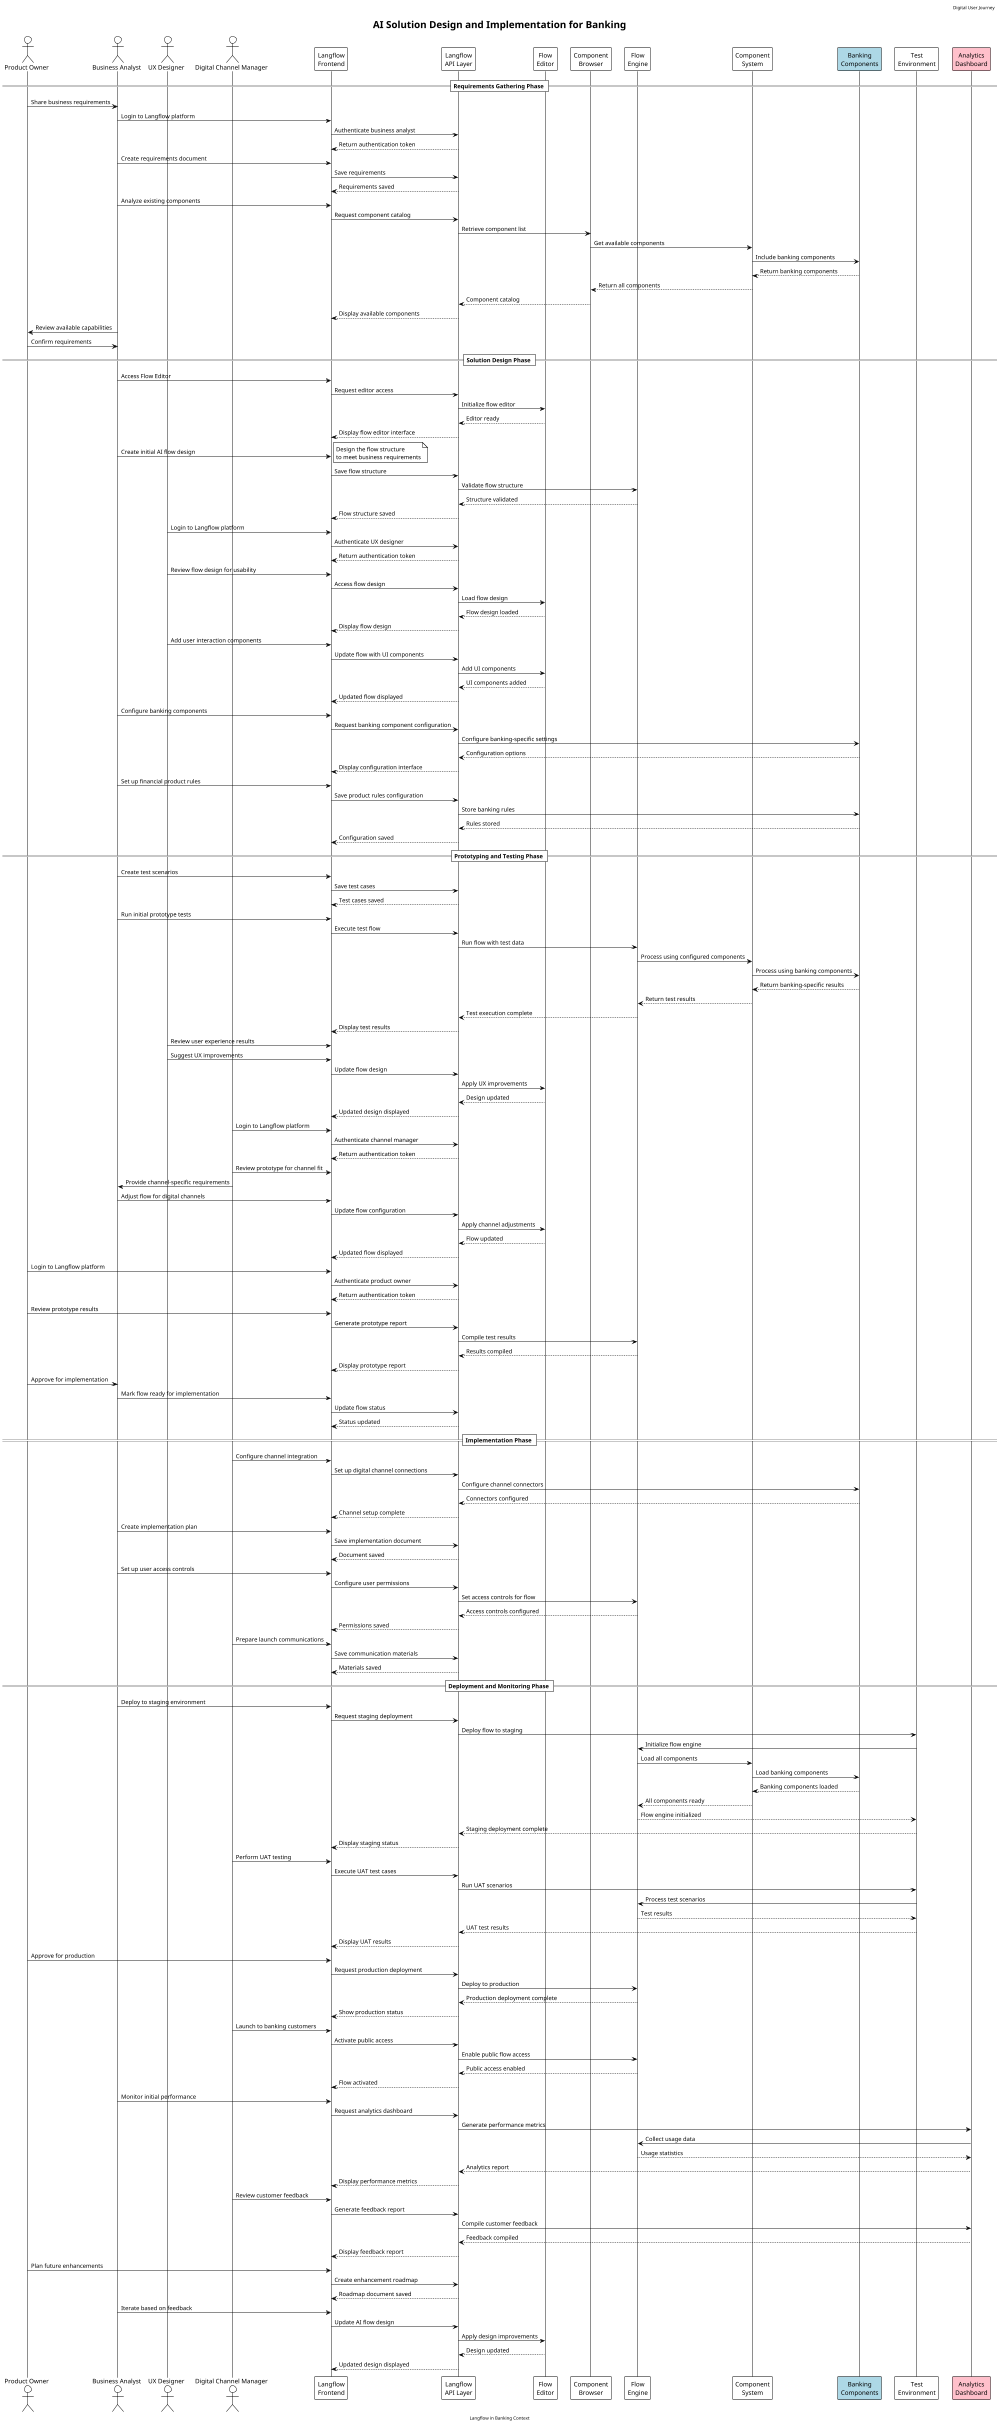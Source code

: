 @startuml AI Solution Design and Implementation
!theme plain
scale max 1000 width

'Define participants
actor "Product Owner" as PO
actor "Business Analyst" as BA
actor "UX Designer" as UX
actor "Digital Channel Manager" as DCM
participant "Langflow\nFrontend" as UI
participant "Langflow\nAPI Layer" as API
participant "Flow\nEditor" as Editor
participant "Component\nBrowser" as CompBrowser
participant "Flow\nEngine" as FlowEngine
participant "Component\nSystem" as CompSys
participant "Banking\nComponents" as BankComp #lightblue
participant "Test\nEnvironment" as Test
participant "Analytics\nDashboard" as Analytics #pink

'Title and headers
title AI Solution Design and Implementation for Banking
header Digital User Journey
footer Langflow in Banking Context

'Sequence definition
== Requirements Gathering Phase ==

PO -> BA: Share business requirements
BA -> UI: Login to Langflow platform
UI -> API: Authenticate business analyst
API --> UI: Return authentication token

BA -> UI: Create requirements document
UI -> API: Save requirements
API --> UI: Requirements saved

BA -> UI: Analyze existing components
UI -> API: Request component catalog
API -> CompBrowser: Retrieve component list
CompBrowser -> CompSys: Get available components
CompSys -> BankComp: Include banking components
BankComp --> CompSys: Return banking components
CompSys --> CompBrowser: Return all components
CompBrowser --> API: Component catalog
API --> UI: Display available components

BA -> PO: Review available capabilities
PO -> BA: Confirm requirements

== Solution Design Phase ==

BA -> UI: Access Flow Editor
UI -> API: Request editor access
API -> Editor: Initialize flow editor
Editor --> API: Editor ready
API --> UI: Display flow editor interface

BA -> UI: Create initial AI flow design
note right: Design the flow structure\nto meet business requirements
UI -> API: Save flow structure
API -> FlowEngine: Validate flow structure
FlowEngine --> API: Structure validated
API --> UI: Flow structure saved

UX -> UI: Login to Langflow platform
UI -> API: Authenticate UX designer
API --> UI: Return authentication token

UX -> UI: Review flow design for usability
UI -> API: Access flow design
API -> Editor: Load flow design
Editor --> API: Flow design loaded
API --> UI: Display flow design

UX -> UI: Add user interaction components
UI -> API: Update flow with UI components
API -> Editor: Add UI components
Editor --> API: UI components added
API --> UI: Updated flow displayed

BA -> UI: Configure banking components
UI -> API: Request banking component configuration
API -> BankComp: Configure banking-specific settings
BankComp --> API: Configuration options
API --> UI: Display configuration interface

BA -> UI: Set up financial product rules
UI -> API: Save product rules configuration
API -> BankComp: Store banking rules
BankComp --> API: Rules stored
API --> UI: Configuration saved

== Prototyping and Testing Phase ==

BA -> UI: Create test scenarios
UI -> API: Save test cases
API --> UI: Test cases saved

BA -> UI: Run initial prototype tests
UI -> API: Execute test flow
API -> FlowEngine: Run flow with test data
FlowEngine -> CompSys: Process using configured components
CompSys -> BankComp: Process using banking components
BankComp --> CompSys: Return banking-specific results
CompSys --> FlowEngine: Return test results
FlowEngine --> API: Test execution complete
API --> UI: Display test results

UX -> UI: Review user experience results
UX -> UI: Suggest UX improvements
UI -> API: Update flow design
API -> Editor: Apply UX improvements
Editor --> API: Design updated
API --> UI: Updated design displayed

DCM -> UI: Login to Langflow platform
UI -> API: Authenticate channel manager
API --> UI: Return authentication token

DCM -> UI: Review prototype for channel fit
DCM -> BA: Provide channel-specific requirements
BA -> UI: Adjust flow for digital channels
UI -> API: Update flow configuration
API -> Editor: Apply channel adjustments
Editor --> API: Flow updated
API --> UI: Updated flow displayed

PO -> UI: Login to Langflow platform
UI -> API: Authenticate product owner
API --> UI: Return authentication token

PO -> UI: Review prototype results
UI -> API: Generate prototype report
API -> FlowEngine: Compile test results
FlowEngine --> API: Results compiled
API --> UI: Display prototype report

PO -> BA: Approve for implementation
BA -> UI: Mark flow ready for implementation
UI -> API: Update flow status
API --> UI: Status updated

== Implementation Phase ==

DCM -> UI: Configure channel integration
UI -> API: Set up digital channel connections
API -> BankComp: Configure channel connectors
BankComp --> API: Connectors configured
API --> UI: Channel setup complete

BA -> UI: Create implementation plan
UI -> API: Save implementation document
API --> UI: Document saved

BA -> UI: Set up user access controls
UI -> API: Configure user permissions
API -> FlowEngine: Set access controls for flow
FlowEngine --> API: Access controls configured
API --> UI: Permissions saved

DCM -> UI: Prepare launch communications
UI -> API: Save communication materials
API --> UI: Materials saved

== Deployment and Monitoring Phase ==

BA -> UI: Deploy to staging environment
UI -> API: Request staging deployment
API -> Test: Deploy flow to staging
Test -> FlowEngine: Initialize flow engine
FlowEngine -> CompSys: Load all components
CompSys -> BankComp: Load banking components
BankComp --> CompSys: Banking components loaded
CompSys --> FlowEngine: All components ready
FlowEngine --> Test: Flow engine initialized
Test --> API: Staging deployment complete
API --> UI: Display staging status

DCM -> UI: Perform UAT testing
UI -> API: Execute UAT test cases
API -> Test: Run UAT scenarios
Test -> FlowEngine: Process test scenarios
FlowEngine --> Test: Test results
Test --> API: UAT test results
API --> UI: Display UAT results

PO -> UI: Approve for production
UI -> API: Request production deployment
API -> FlowEngine: Deploy to production
FlowEngine --> API: Production deployment complete
API --> UI: Show production status

DCM -> UI: Launch to banking customers
UI -> API: Activate public access
API -> FlowEngine: Enable public flow access
FlowEngine --> API: Public access enabled
API --> UI: Flow activated

BA -> UI: Monitor initial performance
UI -> API: Request analytics dashboard
API -> Analytics: Generate performance metrics
Analytics -> FlowEngine: Collect usage data
FlowEngine --> Analytics: Usage statistics
Analytics --> API: Analytics report
API --> UI: Display performance metrics

DCM -> UI: Review customer feedback
UI -> API: Generate feedback report
API -> Analytics: Compile customer feedback
Analytics --> API: Feedback compiled
API --> UI: Display feedback report

PO -> UI: Plan future enhancements
UI -> API: Create enhancement roadmap
API --> UI: Roadmap document saved

BA -> UI: Iterate based on feedback
UI -> API: Update AI flow design
API -> Editor: Apply design improvements
Editor --> API: Design updated
API --> UI: Updated design displayed

@enduml 